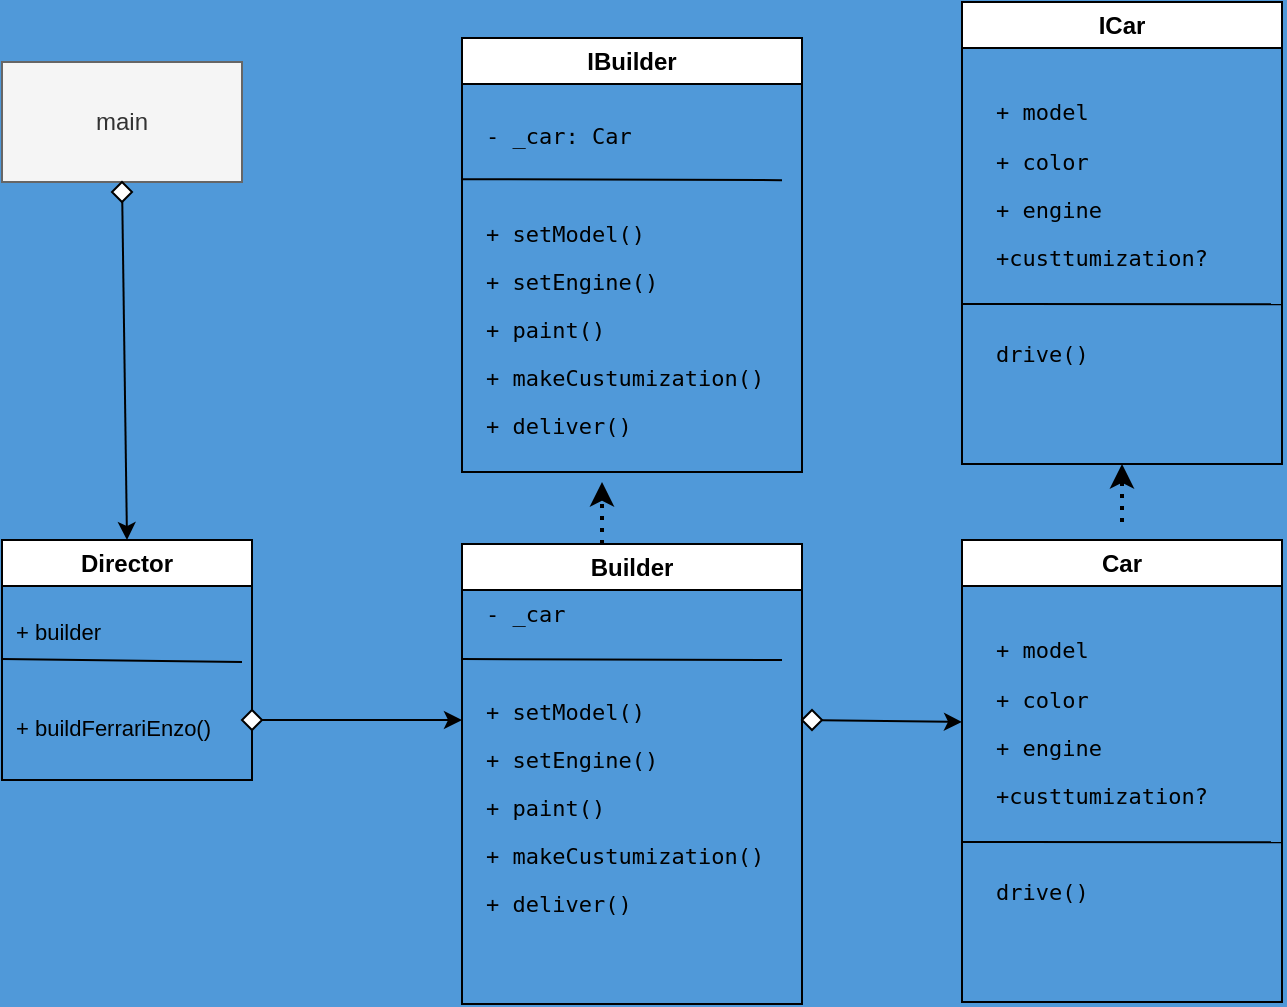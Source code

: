 <mxfile>
    <diagram id="Xm2cga-1qU6TUU9SQg-q" name="Page-1">
        <mxGraphModel dx="734" dy="546" grid="1" gridSize="10" guides="1" tooltips="1" connect="1" arrows="1" fold="1" page="1" pageScale="1" pageWidth="850" pageHeight="1100" background="#5099D9" math="0" shadow="0">
            <root>
                <mxCell id="0"/>
                <mxCell id="1" parent="0"/>
                <mxCell id="2" value="main" style="rounded=0;whiteSpace=wrap;html=1;fontColor=#333333;fillColor=#f5f5f5;strokeColor=#666666;" vertex="1" parent="1">
                    <mxGeometry x="80" y="40" width="120" height="60" as="geometry"/>
                </mxCell>
                <mxCell id="20" style="edgeStyle=none;html=1;exitX=0;exitY=0.5;exitDx=0;exitDy=0;fontFamily=Helvetica;fontSize=11;fontColor=#000000;startArrow=none;" edge="1" parent="1" source="22">
                    <mxGeometry relative="1" as="geometry">
                        <mxPoint x="310" y="369" as="targetPoint"/>
                    </mxGeometry>
                </mxCell>
                <mxCell id="4" value="Director" style="swimlane;whiteSpace=wrap;html=1;fontColor=#000000;" vertex="1" parent="1">
                    <mxGeometry x="80" y="279" width="125" height="120" as="geometry"/>
                </mxCell>
                <mxCell id="30" value="" style="endArrow=none;html=1;fontFamily=Helvetica;fontSize=11;fontColor=#000000;exitX=0;exitY=0.25;exitDx=0;exitDy=0;" edge="1" parent="4">
                    <mxGeometry width="50" height="50" relative="1" as="geometry">
                        <mxPoint y="59.5" as="sourcePoint"/>
                        <mxPoint x="120" y="61" as="targetPoint"/>
                    </mxGeometry>
                </mxCell>
                <mxCell id="31" value="&lt;pre style=&quot;font-size: 11px;&quot;&gt;&lt;font face=&quot;Helvetica&quot;&gt;+ builder&lt;/font&gt;&lt;/pre&gt;&lt;pre style=&quot;font-size: 11px;&quot;&gt;&lt;font face=&quot;Helvetica&quot;&gt;&lt;br&gt;&lt;/font&gt;&lt;/pre&gt;&lt;pre style=&quot;font-size: 11px;&quot;&gt;&lt;font face=&quot;Helvetica&quot;&gt;+ buildFerrariEnzo()&lt;/font&gt;&lt;/pre&gt;" style="text;html=1;align=left;verticalAlign=middle;resizable=0;points=[];autosize=1;strokeColor=none;fillColor=none;fontColor=#000000;" vertex="1" parent="4">
                    <mxGeometry x="5" y="20" width="120" height="100" as="geometry"/>
                </mxCell>
                <mxCell id="7" value="" style="group;fontColor=#000000;" vertex="1" connectable="0" parent="1">
                    <mxGeometry x="135" y="100" width="10" height="10" as="geometry"/>
                </mxCell>
                <mxCell id="13" value="" style="group;fontColor=#000000;" vertex="1" connectable="0" parent="7">
                    <mxGeometry width="10" height="10" as="geometry"/>
                </mxCell>
                <mxCell id="5" value="" style="endArrow=classic;html=1;exitX=0.5;exitY=1;exitDx=0;exitDy=0;entryX=0.5;entryY=0;entryDx=0;entryDy=0;fontColor=#000000;" edge="1" parent="13" source="2" target="4">
                    <mxGeometry width="50" height="50" relative="1" as="geometry">
                        <mxPoint x="5" y="80" as="sourcePoint"/>
                        <mxPoint x="55" y="30" as="targetPoint"/>
                    </mxGeometry>
                </mxCell>
                <mxCell id="6" value="" style="rhombus;whiteSpace=wrap;html=1;fontColor=#000000;" vertex="1" parent="13">
                    <mxGeometry width="10" height="10" as="geometry"/>
                </mxCell>
                <mxCell id="9" value="Builder" style="swimlane;whiteSpace=wrap;html=1;fontColor=#000000;" vertex="1" parent="1">
                    <mxGeometry x="310" y="281" width="170" height="230" as="geometry"/>
                </mxCell>
                <mxCell id="10" value="&lt;pre style=&quot;font-size: 11px;&quot;&gt;- _car&lt;/pre&gt;&lt;pre style=&quot;font-size: 11px;&quot;&gt;&lt;br&gt;&lt;/pre&gt;&lt;pre style=&quot;font-size: 11px;&quot;&gt;+ setModel()&lt;/pre&gt;&lt;pre style=&quot;font-size: 11px;&quot;&gt;+ setEngine()&lt;/pre&gt;&lt;pre style=&quot;font-size: 11px;&quot;&gt;+ paint()&lt;/pre&gt;&lt;pre style=&quot;font-size: 11px;&quot;&gt;+ makeCustumization()&lt;/pre&gt;&lt;pre style=&quot;font-size: 11px;&quot;&gt;+ deliver()&lt;/pre&gt;&lt;pre style=&quot;font-size: 11px;&quot;&gt;&lt;br&gt;&lt;/pre&gt;" style="text;html=1;align=left;verticalAlign=middle;resizable=0;points=[];autosize=1;strokeColor=none;fillColor=none;fontColor=#000000;" vertex="1" parent="9">
                    <mxGeometry x="10" y="10" width="160" height="220" as="geometry"/>
                </mxCell>
                <mxCell id="27" value="" style="endArrow=none;html=1;fontFamily=Helvetica;fontSize=11;fontColor=#000000;exitX=0;exitY=0.25;exitDx=0;exitDy=0;" edge="1" parent="9" source="9">
                    <mxGeometry width="50" height="50" relative="1" as="geometry">
                        <mxPoint x="110" y="-81" as="sourcePoint"/>
                        <mxPoint x="160" y="58" as="targetPoint"/>
                    </mxGeometry>
                </mxCell>
                <mxCell id="11" value="IBuilder" style="swimlane;whiteSpace=wrap;html=1;startSize=23;fontColor=#000000;" vertex="1" parent="1">
                    <mxGeometry x="310" y="28" width="170" height="217" as="geometry">
                        <mxRectangle x="310" y="28" width="80" height="30" as="alternateBounds"/>
                    </mxGeometry>
                </mxCell>
                <object label="&lt;pre style=&quot;font-size: 11px;&quot;&gt;- _car: Car&amp;nbsp;&lt;/pre&gt;&lt;pre style=&quot;font-size: 11px;&quot;&gt;&lt;br&gt;&lt;/pre&gt;&lt;pre style=&quot;font-size: 11px;&quot;&gt;+ setModel()&lt;/pre&gt;&lt;pre style=&quot;font-size: 11px;&quot;&gt;+ setEngine()&lt;/pre&gt;&lt;pre style=&quot;font-size: 11px;&quot;&gt;+ paint()&lt;/pre&gt;&lt;pre style=&quot;font-size: 11px;&quot;&gt;+ makeCustumization()&lt;/pre&gt;&lt;pre style=&quot;font-size: 11px;&quot;&gt;+ deliver()&lt;/pre&gt;" id="12">
                    <mxCell style="text;html=1;align=left;verticalAlign=middle;resizable=0;points=[];autosize=1;strokeColor=none;fillColor=none;fontColor=#000000;" vertex="1" parent="11">
                        <mxGeometry x="10" y="27" width="160" height="190" as="geometry"/>
                    </mxCell>
                </object>
                <mxCell id="32" value="" style="endArrow=none;html=1;fontFamily=Helvetica;fontSize=11;fontColor=#000000;exitX=0;exitY=0.25;exitDx=0;exitDy=0;" edge="1" parent="11">
                    <mxGeometry width="50" height="50" relative="1" as="geometry">
                        <mxPoint y="70.57" as="sourcePoint"/>
                        <mxPoint x="160" y="71.07" as="targetPoint"/>
                    </mxGeometry>
                </mxCell>
                <mxCell id="17" value="" style="endArrow=classic;html=1;fontFamily=Helvetica;fontSize=11;fontColor=#000000;dashed=1;dashPattern=1 2;strokeWidth=2;" edge="1" parent="1">
                    <mxGeometry width="50" height="50" relative="1" as="geometry">
                        <mxPoint x="380" y="281" as="sourcePoint"/>
                        <mxPoint x="380" y="250" as="targetPoint"/>
                    </mxGeometry>
                </mxCell>
                <mxCell id="23" value="" style="edgeStyle=none;html=1;exitX=1;exitY=0.75;exitDx=0;exitDy=0;fontFamily=Helvetica;fontSize=11;fontColor=#000000;endArrow=none;" edge="1" parent="1" source="4" target="22">
                    <mxGeometry relative="1" as="geometry">
                        <mxPoint x="310" y="369" as="targetPoint"/>
                        <mxPoint x="200" y="369" as="sourcePoint"/>
                    </mxGeometry>
                </mxCell>
                <mxCell id="22" value="" style="rhombus;whiteSpace=wrap;html=1;fontColor=#000000;" vertex="1" parent="1">
                    <mxGeometry x="200" y="364" width="10" height="10" as="geometry"/>
                </mxCell>
                <mxCell id="25" value="Car" style="swimlane;whiteSpace=wrap;html=1;fontColor=#000000;" vertex="1" parent="1">
                    <mxGeometry x="560" y="279" width="160" height="231" as="geometry"/>
                </mxCell>
                <mxCell id="26" value="&lt;pre style=&quot;font-size: 11px;&quot;&gt;+ model&lt;/pre&gt;&lt;pre style=&quot;font-size: 11px;&quot;&gt;+ color&lt;/pre&gt;&lt;pre style=&quot;font-size: 11px;&quot;&gt;+ engine&lt;/pre&gt;&lt;pre style=&quot;font-size: 11px;&quot;&gt;+custtumization?&lt;/pre&gt;&lt;pre style=&quot;font-size: 11px;&quot;&gt;&lt;br&gt;&lt;/pre&gt;&lt;pre style=&quot;font-size: 11px;&quot;&gt;drive()&lt;/pre&gt;" style="text;html=1;align=left;verticalAlign=middle;resizable=0;points=[];autosize=1;strokeColor=none;fillColor=none;fontColor=#000000;" vertex="1" parent="25">
                    <mxGeometry x="15" y="30.5" width="130" height="170" as="geometry"/>
                </mxCell>
                <mxCell id="28" value="" style="endArrow=none;html=1;fontFamily=Helvetica;fontSize=11;fontColor=#000000;entryX=1.029;entryY=0.219;entryDx=0;entryDy=0;entryPerimeter=0;" edge="1" parent="25">
                    <mxGeometry width="50" height="50" relative="1" as="geometry">
                        <mxPoint y="151" as="sourcePoint"/>
                        <mxPoint x="160.0" y="151.18" as="targetPoint"/>
                    </mxGeometry>
                </mxCell>
                <mxCell id="33" value="ICar" style="swimlane;whiteSpace=wrap;html=1;fontColor=#000000;" vertex="1" parent="1">
                    <mxGeometry x="560" y="10" width="160" height="231" as="geometry"/>
                </mxCell>
                <mxCell id="34" value="&lt;pre style=&quot;font-size: 11px;&quot;&gt;+ model&lt;/pre&gt;&lt;pre style=&quot;font-size: 11px;&quot;&gt;+ color&lt;/pre&gt;&lt;pre style=&quot;font-size: 11px;&quot;&gt;+ engine&lt;/pre&gt;&lt;pre style=&quot;font-size: 11px;&quot;&gt;+custtumization?&lt;/pre&gt;&lt;pre style=&quot;font-size: 11px;&quot;&gt;&lt;br&gt;&lt;/pre&gt;&lt;pre style=&quot;font-size: 11px;&quot;&gt;drive()&lt;/pre&gt;" style="text;html=1;align=left;verticalAlign=middle;resizable=0;points=[];autosize=1;strokeColor=none;fillColor=none;fontColor=#000000;" vertex="1" parent="33">
                    <mxGeometry x="15" y="30.5" width="130" height="170" as="geometry"/>
                </mxCell>
                <mxCell id="35" value="" style="endArrow=none;html=1;fontFamily=Helvetica;fontSize=11;fontColor=#000000;entryX=1.029;entryY=0.219;entryDx=0;entryDy=0;entryPerimeter=0;" edge="1" parent="33">
                    <mxGeometry width="50" height="50" relative="1" as="geometry">
                        <mxPoint y="151" as="sourcePoint"/>
                        <mxPoint x="160.0" y="151.18" as="targetPoint"/>
                    </mxGeometry>
                </mxCell>
                <mxCell id="36" value="" style="endArrow=classic;html=1;fontFamily=Helvetica;fontSize=11;fontColor=#000000;dashed=1;dashPattern=1 2;entryX=0.5;entryY=1;entryDx=0;entryDy=0;strokeWidth=2;" edge="1" parent="1" target="33">
                    <mxGeometry width="50" height="50" relative="1" as="geometry">
                        <mxPoint x="640" y="270" as="sourcePoint"/>
                        <mxPoint x="390" y="260" as="targetPoint"/>
                    </mxGeometry>
                </mxCell>
                <mxCell id="37" style="edgeStyle=none;html=1;fontFamily=Helvetica;fontSize=11;fontColor=#000000;startArrow=none;" edge="1" parent="1" source="38">
                    <mxGeometry relative="1" as="geometry">
                        <mxPoint x="560" y="370" as="targetPoint"/>
                        <mxPoint x="480" y="370" as="sourcePoint"/>
                    </mxGeometry>
                </mxCell>
                <mxCell id="39" value="" style="edgeStyle=none;html=1;fontFamily=Helvetica;fontSize=11;fontColor=#000000;startArrow=none;endArrow=none;" edge="1" parent="1" target="38">
                    <mxGeometry relative="1" as="geometry">
                        <mxPoint x="560" y="370" as="targetPoint"/>
                        <mxPoint x="480" y="370" as="sourcePoint"/>
                    </mxGeometry>
                </mxCell>
                <mxCell id="38" value="" style="rhombus;whiteSpace=wrap;html=1;fillStyle=solid;fillColor=#FFFFFF;fontColor=#000000;" vertex="1" parent="1">
                    <mxGeometry x="480" y="364" width="10" height="10" as="geometry"/>
                </mxCell>
            </root>
        </mxGraphModel>
    </diagram>
</mxfile>